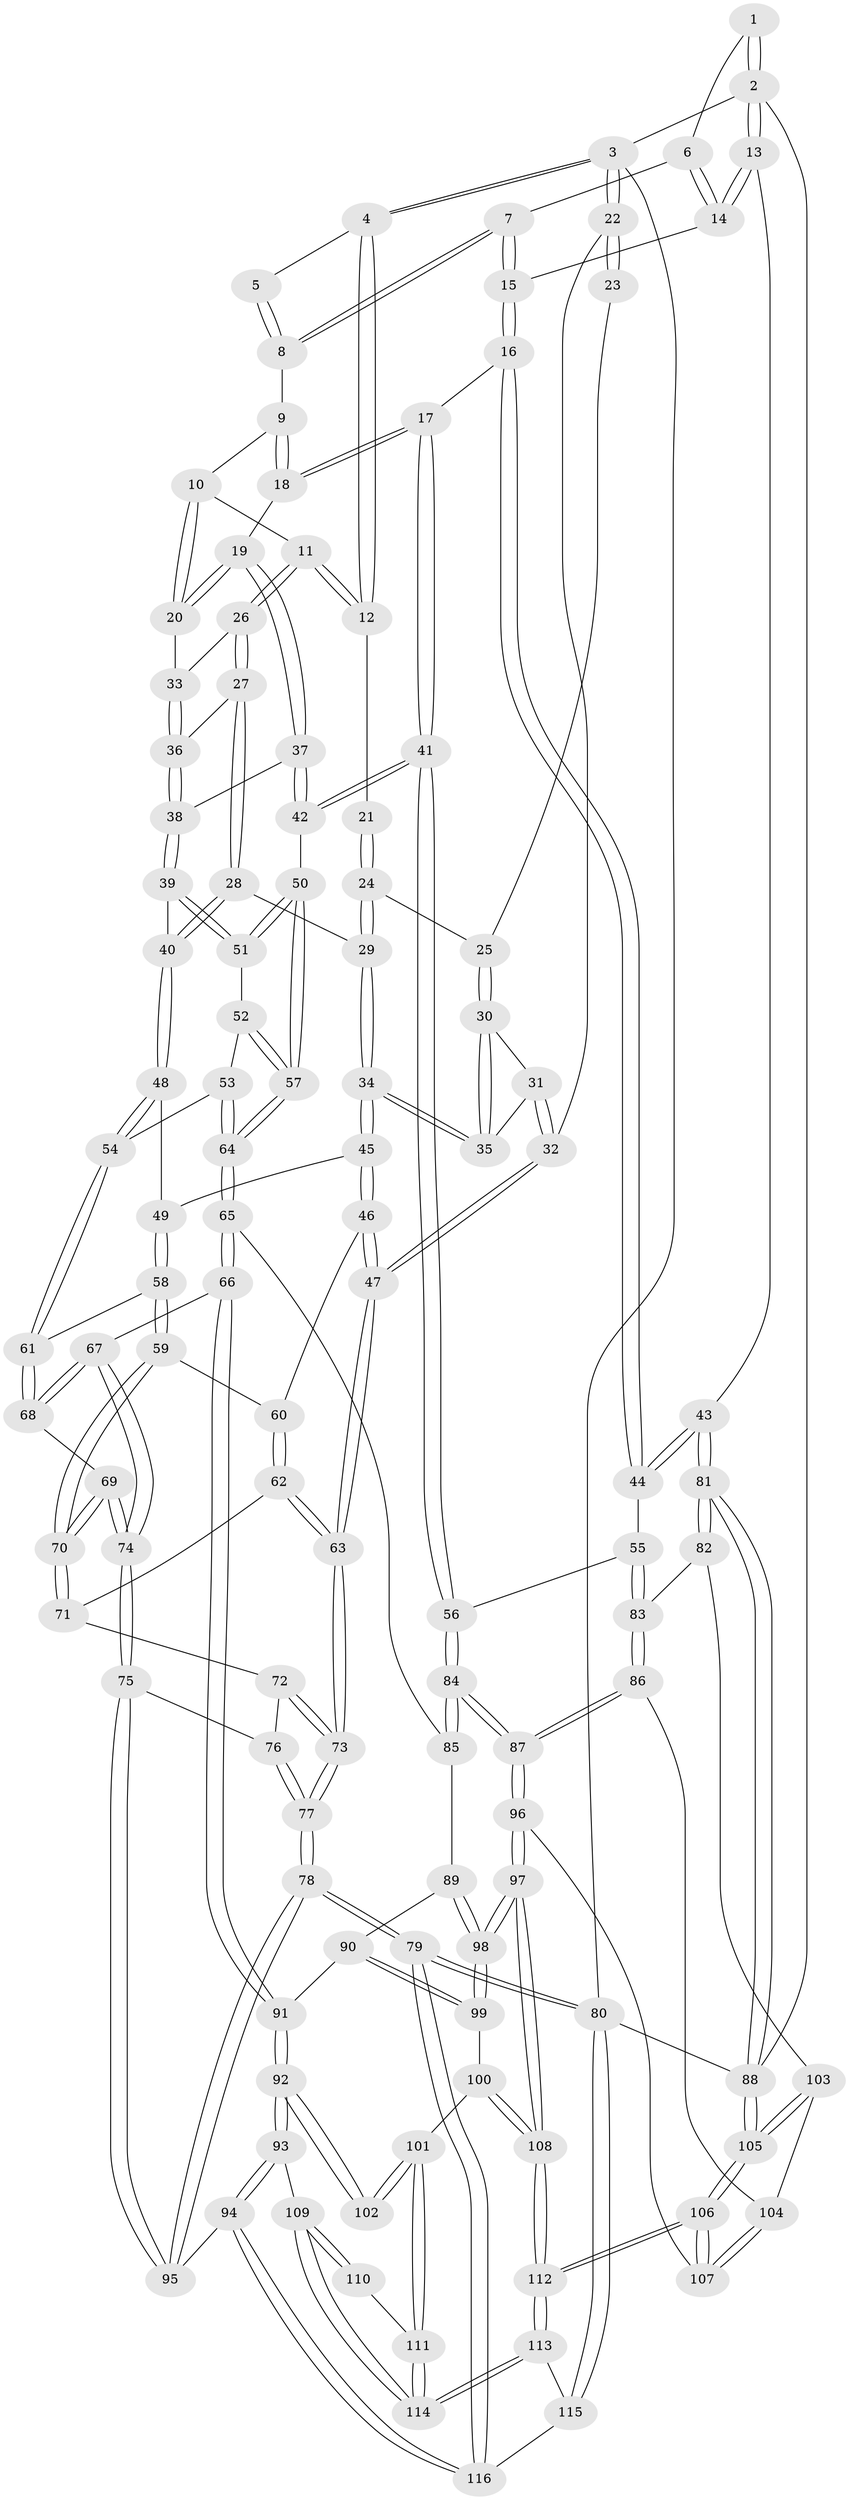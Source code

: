 // coarse degree distribution, {3: 0.1111111111111111, 6: 0.14814814814814814, 5: 0.38271604938271603, 2: 0.024691358024691357, 4: 0.3333333333333333}
// Generated by graph-tools (version 1.1) at 2025/52/02/27/25 19:52:44]
// undirected, 116 vertices, 287 edges
graph export_dot {
graph [start="1"]
  node [color=gray90,style=filled];
  1 [pos="+0.8912488012842913+0"];
  2 [pos="+1+0"];
  3 [pos="+0+0"];
  4 [pos="+0.31401571962031166+0"];
  5 [pos="+0.6901067557850157+0"];
  6 [pos="+0.831199058752069+0"];
  7 [pos="+0.7495622915332569+0.11021828547429391"];
  8 [pos="+0.5807772257960575+0.07678812056684046"];
  9 [pos="+0.5781166435554336+0.07823324855865628"];
  10 [pos="+0.49513777720472957+0.07745375067395806"];
  11 [pos="+0.3500974731751195+0.028209689672474808"];
  12 [pos="+0.3133928278507383+0"];
  13 [pos="+1+0.2876248162148406"];
  14 [pos="+0.9597918826869838+0.19967382567509714"];
  15 [pos="+0.7518361116696219+0.21485628967160422"];
  16 [pos="+0.7308163870379638+0.2560102060399547"];
  17 [pos="+0.6930422914254903+0.28393545354203714"];
  18 [pos="+0.5960899466107957+0.2337804126391819"];
  19 [pos="+0.5667763059149573+0.23125183296935822"];
  20 [pos="+0.544732553922152+0.22302103048881378"];
  21 [pos="+0.2160522339112623+0.05965858137575424"];
  22 [pos="+0+0"];
  23 [pos="+0+0.07920016989458596"];
  24 [pos="+0.18631294267452975+0.13107802925870105"];
  25 [pos="+0.04873295858331658+0.1706084929135223"];
  26 [pos="+0.35295782998998076+0.046438978853946385"];
  27 [pos="+0.3548756145417481+0.2137533656009016"];
  28 [pos="+0.3078200890144449+0.27408560594589476"];
  29 [pos="+0.1654761749657636+0.26260321102887996"];
  30 [pos="+0.058120859317386656+0.20852736010140716"];
  31 [pos="+0+0.2500038992646609"];
  32 [pos="+0+0.32787570893248463"];
  33 [pos="+0.5109702120313698+0.22396014765385444"];
  34 [pos="+0.1399809825480124+0.28650031321806246"];
  35 [pos="+0.122365184730579+0.2719610674010602"];
  36 [pos="+0.43594608782746214+0.2649571675435426"];
  37 [pos="+0.4862692469962708+0.3357856210283651"];
  38 [pos="+0.4490754879605492+0.3171017596627124"];
  39 [pos="+0.3916993804613029+0.3694583267164095"];
  40 [pos="+0.32189999032867217+0.35948911788873916"];
  41 [pos="+0.6328585438726008+0.48079241328491734"];
  42 [pos="+0.6010869222713823+0.4761659820642399"];
  43 [pos="+1+0.4404729113430686"];
  44 [pos="+0.9715775178064678+0.41633481412920625"];
  45 [pos="+0.13896722827849659+0.2897615162824588"];
  46 [pos="+0.044569793160046674+0.397199653570702"];
  47 [pos="+0+0.3957140458058864"];
  48 [pos="+0.27979065826683885+0.418273220961308"];
  49 [pos="+0.25884351352830404+0.4178900122942077"];
  50 [pos="+0.5556819784110686+0.4836835079592964"];
  51 [pos="+0.40735150533312153+0.3956459629010386"];
  52 [pos="+0.3961928746547138+0.42401521209366694"];
  53 [pos="+0.3064218621090026+0.46334925013974987"];
  54 [pos="+0.30451601247100624+0.4612185246636972"];
  55 [pos="+0.6832429494473472+0.4929298535858685"];
  56 [pos="+0.6369417624534262+0.4866218796415213"];
  57 [pos="+0.39209570807840477+0.5558529142859131"];
  58 [pos="+0.19257935394935086+0.4585168755417359"];
  59 [pos="+0.12357943758167543+0.47593691733333904"];
  60 [pos="+0.07082710854467918+0.4271446810210194"];
  61 [pos="+0.234154157247253+0.5288408067207802"];
  62 [pos="+0.030556326580122212+0.5534137083904573"];
  63 [pos="+0+0.4161431254738704"];
  64 [pos="+0.378511135800787+0.5644873720625516"];
  65 [pos="+0.358138269066767+0.6144440342204066"];
  66 [pos="+0.3581378218936984+0.6144447437427278"];
  67 [pos="+0.32268164083943196+0.6202129210961788"];
  68 [pos="+0.23388185648667947+0.533624339705997"];
  69 [pos="+0.145268187149353+0.5719052582179638"];
  70 [pos="+0.1292171674205411+0.5425811390713355"];
  71 [pos="+0.044036042944215675+0.5702171526959444"];
  72 [pos="+0.041742870174428875+0.5749206183283267"];
  73 [pos="+0+0.5982545981928896"];
  74 [pos="+0.17025220402327762+0.6837919681293044"];
  75 [pos="+0.14528353262375523+0.7259492971186963"];
  76 [pos="+0.02333754749814707+0.697872247537351"];
  77 [pos="+0+0.7132412837023461"];
  78 [pos="+0+1"];
  79 [pos="+0+1"];
  80 [pos="+0+1"];
  81 [pos="+1+0.5692222851861723"];
  82 [pos="+0.9705014318726226+0.6267633663952801"];
  83 [pos="+0.8905318486768904+0.6178781103583749"];
  84 [pos="+0.6344480057158782+0.616861489868132"];
  85 [pos="+0.5674590816900947+0.6559183099839626"];
  86 [pos="+0.6965281464498537+0.7175306723535907"];
  87 [pos="+0.6912514946686922+0.7192004258497302"];
  88 [pos="+1+1"];
  89 [pos="+0.5274344003119399+0.6969486674798493"];
  90 [pos="+0.5015789621952587+0.711126804038708"];
  91 [pos="+0.37145664591014554+0.6506063851826751"];
  92 [pos="+0.37402926057562114+0.758333179517538"];
  93 [pos="+0.20346456680298217+0.8323415989750755"];
  94 [pos="+0.18636275274885214+0.831431648088411"];
  95 [pos="+0.16274110143359846+0.7875626270281824"];
  96 [pos="+0.690866377136649+0.7361306140934106"];
  97 [pos="+0.602714817768899+0.8645374722104554"];
  98 [pos="+0.5801107310011165+0.8316928658282876"];
  99 [pos="+0.49079026867097547+0.7429330520969708"];
  100 [pos="+0.4345665222702841+0.7937145278984754"];
  101 [pos="+0.40674242547952666+0.7914815995881379"];
  102 [pos="+0.4035425659202584+0.7887585896497312"];
  103 [pos="+0.9194152932084415+0.7072075059219783"];
  104 [pos="+0.8951008852878641+0.7328985939184697"];
  105 [pos="+1+1"];
  106 [pos="+0.9766755788150964+1"];
  107 [pos="+0.833371841973952+0.8494144256924516"];
  108 [pos="+0.5866289861948054+0.9145263246592111"];
  109 [pos="+0.2701865702991505+0.8669571156524721"];
  110 [pos="+0.3363801972656656+0.8480467890519711"];
  111 [pos="+0.3934435019334543+0.8642732305734006"];
  112 [pos="+0.5908986268737488+1"];
  113 [pos="+0.5028569578848966+1"];
  114 [pos="+0.388855115212459+0.9539580876502816"];
  115 [pos="+0.2613219682286972+1"];
  116 [pos="+0.17219593117656584+0.8765294056824942"];
  1 -- 2;
  1 -- 2;
  1 -- 6;
  2 -- 3;
  2 -- 13;
  2 -- 13;
  2 -- 88;
  3 -- 4;
  3 -- 4;
  3 -- 22;
  3 -- 22;
  3 -- 80;
  4 -- 5;
  4 -- 12;
  4 -- 12;
  5 -- 8;
  5 -- 8;
  6 -- 7;
  6 -- 14;
  6 -- 14;
  7 -- 8;
  7 -- 8;
  7 -- 15;
  7 -- 15;
  8 -- 9;
  9 -- 10;
  9 -- 18;
  9 -- 18;
  10 -- 11;
  10 -- 20;
  10 -- 20;
  11 -- 12;
  11 -- 12;
  11 -- 26;
  11 -- 26;
  12 -- 21;
  13 -- 14;
  13 -- 14;
  13 -- 43;
  14 -- 15;
  15 -- 16;
  15 -- 16;
  16 -- 17;
  16 -- 44;
  16 -- 44;
  17 -- 18;
  17 -- 18;
  17 -- 41;
  17 -- 41;
  18 -- 19;
  19 -- 20;
  19 -- 20;
  19 -- 37;
  19 -- 37;
  20 -- 33;
  21 -- 24;
  21 -- 24;
  22 -- 23;
  22 -- 23;
  22 -- 32;
  23 -- 25;
  24 -- 25;
  24 -- 29;
  24 -- 29;
  25 -- 30;
  25 -- 30;
  26 -- 27;
  26 -- 27;
  26 -- 33;
  27 -- 28;
  27 -- 28;
  27 -- 36;
  28 -- 29;
  28 -- 40;
  28 -- 40;
  29 -- 34;
  29 -- 34;
  30 -- 31;
  30 -- 35;
  30 -- 35;
  31 -- 32;
  31 -- 32;
  31 -- 35;
  32 -- 47;
  32 -- 47;
  33 -- 36;
  33 -- 36;
  34 -- 35;
  34 -- 35;
  34 -- 45;
  34 -- 45;
  36 -- 38;
  36 -- 38;
  37 -- 38;
  37 -- 42;
  37 -- 42;
  38 -- 39;
  38 -- 39;
  39 -- 40;
  39 -- 51;
  39 -- 51;
  40 -- 48;
  40 -- 48;
  41 -- 42;
  41 -- 42;
  41 -- 56;
  41 -- 56;
  42 -- 50;
  43 -- 44;
  43 -- 44;
  43 -- 81;
  43 -- 81;
  44 -- 55;
  45 -- 46;
  45 -- 46;
  45 -- 49;
  46 -- 47;
  46 -- 47;
  46 -- 60;
  47 -- 63;
  47 -- 63;
  48 -- 49;
  48 -- 54;
  48 -- 54;
  49 -- 58;
  49 -- 58;
  50 -- 51;
  50 -- 51;
  50 -- 57;
  50 -- 57;
  51 -- 52;
  52 -- 53;
  52 -- 57;
  52 -- 57;
  53 -- 54;
  53 -- 64;
  53 -- 64;
  54 -- 61;
  54 -- 61;
  55 -- 56;
  55 -- 83;
  55 -- 83;
  56 -- 84;
  56 -- 84;
  57 -- 64;
  57 -- 64;
  58 -- 59;
  58 -- 59;
  58 -- 61;
  59 -- 60;
  59 -- 70;
  59 -- 70;
  60 -- 62;
  60 -- 62;
  61 -- 68;
  61 -- 68;
  62 -- 63;
  62 -- 63;
  62 -- 71;
  63 -- 73;
  63 -- 73;
  64 -- 65;
  64 -- 65;
  65 -- 66;
  65 -- 66;
  65 -- 85;
  66 -- 67;
  66 -- 91;
  66 -- 91;
  67 -- 68;
  67 -- 68;
  67 -- 74;
  67 -- 74;
  68 -- 69;
  69 -- 70;
  69 -- 70;
  69 -- 74;
  69 -- 74;
  70 -- 71;
  70 -- 71;
  71 -- 72;
  72 -- 73;
  72 -- 73;
  72 -- 76;
  73 -- 77;
  73 -- 77;
  74 -- 75;
  74 -- 75;
  75 -- 76;
  75 -- 95;
  75 -- 95;
  76 -- 77;
  76 -- 77;
  77 -- 78;
  77 -- 78;
  78 -- 79;
  78 -- 79;
  78 -- 95;
  78 -- 95;
  79 -- 80;
  79 -- 80;
  79 -- 116;
  79 -- 116;
  80 -- 115;
  80 -- 115;
  80 -- 88;
  81 -- 82;
  81 -- 82;
  81 -- 88;
  81 -- 88;
  82 -- 83;
  82 -- 103;
  83 -- 86;
  83 -- 86;
  84 -- 85;
  84 -- 85;
  84 -- 87;
  84 -- 87;
  85 -- 89;
  86 -- 87;
  86 -- 87;
  86 -- 104;
  87 -- 96;
  87 -- 96;
  88 -- 105;
  88 -- 105;
  89 -- 90;
  89 -- 98;
  89 -- 98;
  90 -- 91;
  90 -- 99;
  90 -- 99;
  91 -- 92;
  91 -- 92;
  92 -- 93;
  92 -- 93;
  92 -- 102;
  92 -- 102;
  93 -- 94;
  93 -- 94;
  93 -- 109;
  94 -- 95;
  94 -- 116;
  94 -- 116;
  96 -- 97;
  96 -- 97;
  96 -- 107;
  97 -- 98;
  97 -- 98;
  97 -- 108;
  97 -- 108;
  98 -- 99;
  98 -- 99;
  99 -- 100;
  100 -- 101;
  100 -- 108;
  100 -- 108;
  101 -- 102;
  101 -- 102;
  101 -- 111;
  101 -- 111;
  103 -- 104;
  103 -- 105;
  103 -- 105;
  104 -- 107;
  104 -- 107;
  105 -- 106;
  105 -- 106;
  106 -- 107;
  106 -- 107;
  106 -- 112;
  106 -- 112;
  108 -- 112;
  108 -- 112;
  109 -- 110;
  109 -- 110;
  109 -- 114;
  109 -- 114;
  110 -- 111;
  111 -- 114;
  111 -- 114;
  112 -- 113;
  112 -- 113;
  113 -- 114;
  113 -- 114;
  113 -- 115;
  115 -- 116;
}

